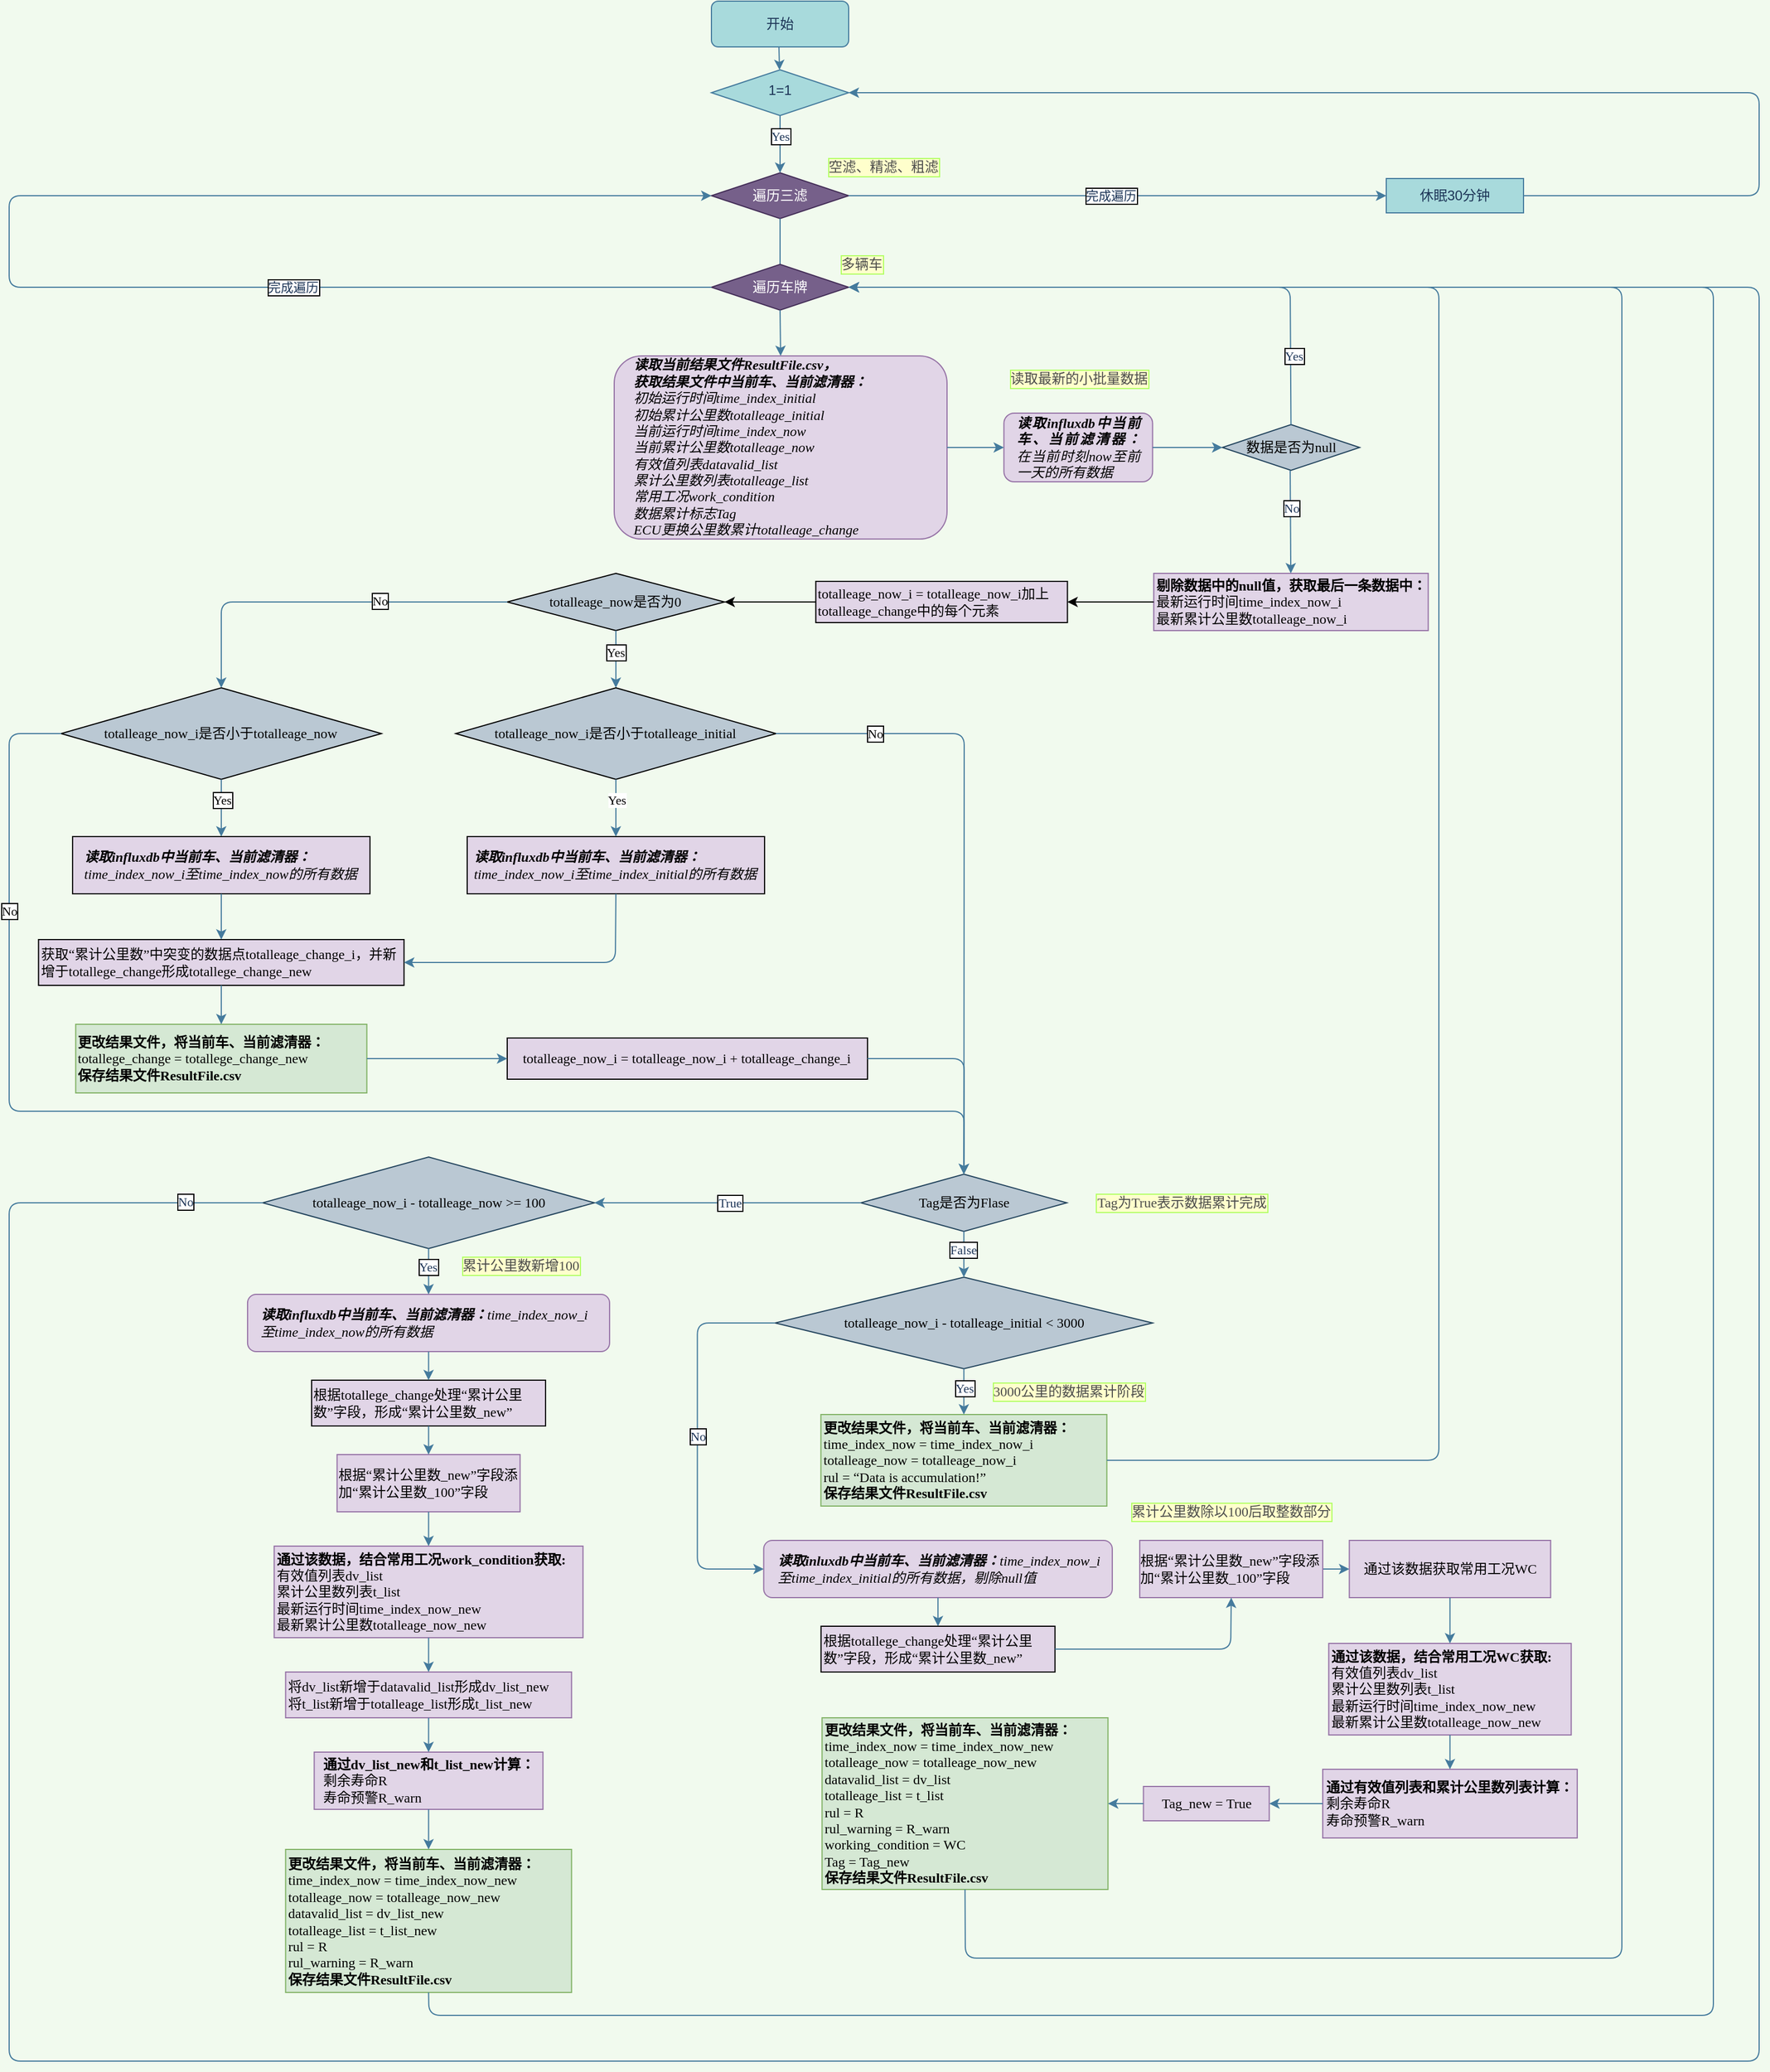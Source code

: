 <mxfile version="17.2.2" type="github">
  <diagram id="C5RBs43oDa-KdzZeNtuy" name="Page-1">
    <mxGraphModel dx="1733" dy="905" grid="1" gridSize="10" guides="1" tooltips="1" connect="1" arrows="1" fold="1" page="1" pageScale="1" pageWidth="3300" pageHeight="4681" background="#F1FAEE" math="0" shadow="0">
      <root>
        <mxCell id="WIyWlLk6GJQsqaUBKTNV-0" />
        <mxCell id="WIyWlLk6GJQsqaUBKTNV-1" parent="WIyWlLk6GJQsqaUBKTNV-0" />
        <mxCell id="WIyWlLk6GJQsqaUBKTNV-3" value="开始" style="rounded=1;whiteSpace=wrap;html=1;fontSize=12;glass=0;strokeWidth=1;shadow=0;fillColor=#A8DADC;strokeColor=#457B9D;fontColor=#1D3557;" parent="WIyWlLk6GJQsqaUBKTNV-1" vertex="1">
          <mxGeometry x="1214" y="140" width="120" height="40" as="geometry" />
        </mxCell>
        <mxCell id="WIyWlLk6GJQsqaUBKTNV-6" value="1=1" style="rhombus;whiteSpace=wrap;html=1;shadow=0;fontFamily=Helvetica;fontSize=12;align=center;strokeWidth=1;spacing=6;spacingTop=-4;fillColor=#A8DADC;strokeColor=#457B9D;fontColor=#1D3557;" parent="WIyWlLk6GJQsqaUBKTNV-1" vertex="1">
          <mxGeometry x="1214" y="200" width="120" height="40" as="geometry" />
        </mxCell>
        <mxCell id="FsYi8NZGnZM2h-i9JEnJ-3" value="休眠30分钟" style="rounded=0;whiteSpace=wrap;html=1;sketch=0;fontColor=#1D3557;strokeColor=#457B9D;fillColor=#A8DADC;" parent="WIyWlLk6GJQsqaUBKTNV-1" vertex="1">
          <mxGeometry x="1804" y="295" width="120" height="30" as="geometry" />
        </mxCell>
        <mxCell id="FsYi8NZGnZM2h-i9JEnJ-4" value="" style="endArrow=classic;html=1;rounded=1;sketch=0;fontColor=#1D3557;strokeColor=#457B9D;fillColor=#A8DADC;curved=0;entryX=1;entryY=0.5;entryDx=0;entryDy=0;exitX=1;exitY=0.5;exitDx=0;exitDy=0;" parent="WIyWlLk6GJQsqaUBKTNV-1" source="FsYi8NZGnZM2h-i9JEnJ-3" target="WIyWlLk6GJQsqaUBKTNV-6" edge="1">
          <mxGeometry width="50" height="50" relative="1" as="geometry">
            <mxPoint x="1334" y="490" as="sourcePoint" />
            <mxPoint x="1384" y="440" as="targetPoint" />
            <Array as="points">
              <mxPoint x="2130" y="310" />
              <mxPoint x="2130" y="220" />
            </Array>
          </mxGeometry>
        </mxCell>
        <mxCell id="FsYi8NZGnZM2h-i9JEnJ-14" value="遍历三滤" style="rhombus;whiteSpace=wrap;html=1;rounded=0;sketch=0;fontColor=#ffffff;strokeColor=#432D57;fillColor=#76608a;" parent="WIyWlLk6GJQsqaUBKTNV-1" vertex="1">
          <mxGeometry x="1214" y="290" width="120" height="40" as="geometry" />
        </mxCell>
        <mxCell id="FsYi8NZGnZM2h-i9JEnJ-18" value="" style="endArrow=classic;html=1;rounded=1;sketch=0;fontColor=#1D3557;strokeColor=#457B9D;fillColor=#A8DADC;curved=0;entryX=0;entryY=0.5;entryDx=0;entryDy=0;" parent="WIyWlLk6GJQsqaUBKTNV-1" target="FsYi8NZGnZM2h-i9JEnJ-3" edge="1">
          <mxGeometry width="50" height="50" relative="1" as="geometry">
            <mxPoint x="1334" y="310" as="sourcePoint" />
            <mxPoint x="2194" y="750" as="targetPoint" />
            <Array as="points" />
          </mxGeometry>
        </mxCell>
        <mxCell id="FsYi8NZGnZM2h-i9JEnJ-60" value="完成遍历" style="edgeLabel;html=1;align=center;verticalAlign=middle;resizable=0;points=[];fontColor=#1D3557;labelBorderColor=default;" parent="FsYi8NZGnZM2h-i9JEnJ-18" vertex="1" connectable="0">
          <mxGeometry x="-0.802" y="1" relative="1" as="geometry">
            <mxPoint x="182" y="1" as="offset" />
          </mxGeometry>
        </mxCell>
        <mxCell id="FsYi8NZGnZM2h-i9JEnJ-20" value="" style="endArrow=classic;html=1;rounded=1;labelBackgroundColor=default;sketch=0;fontColor=#1D3557;strokeColor=#457B9D;fillColor=#A8DADC;curved=0;entryX=0.5;entryY=0;entryDx=0;entryDy=0;" parent="WIyWlLk6GJQsqaUBKTNV-1" edge="1">
          <mxGeometry width="50" height="50" relative="1" as="geometry">
            <mxPoint x="1274" y="330" as="sourcePoint" />
            <mxPoint x="1274" y="390" as="targetPoint" />
          </mxGeometry>
        </mxCell>
        <mxCell id="FsYi8NZGnZM2h-i9JEnJ-21" value="遍历车牌" style="rhombus;whiteSpace=wrap;html=1;rounded=0;labelBackgroundColor=none;sketch=0;fontColor=#ffffff;strokeColor=#432D57;fillColor=#76608a;" parent="WIyWlLk6GJQsqaUBKTNV-1" vertex="1">
          <mxGeometry x="1214" y="370" width="120" height="40" as="geometry" />
        </mxCell>
        <mxCell id="FsYi8NZGnZM2h-i9JEnJ-23" value="" style="endArrow=classic;html=1;rounded=1;labelBackgroundColor=none;sketch=0;fontColor=#1D3557;strokeColor=#457B9D;fillColor=#A8DADC;curved=0;entryX=0.5;entryY=0;entryDx=0;entryDy=0;" parent="WIyWlLk6GJQsqaUBKTNV-1" target="FsYi8NZGnZM2h-i9JEnJ-14" edge="1">
          <mxGeometry width="50" height="50" relative="1" as="geometry">
            <mxPoint x="1274" y="240" as="sourcePoint" />
            <mxPoint x="1324" y="190" as="targetPoint" />
          </mxGeometry>
        </mxCell>
        <mxCell id="FsYi8NZGnZM2h-i9JEnJ-30" value="Yes" style="edgeLabel;html=1;align=center;verticalAlign=middle;resizable=0;points=[];fontColor=#1D3557;fontFamily=Times New Roman;labelBorderColor=default;" parent="FsYi8NZGnZM2h-i9JEnJ-23" vertex="1" connectable="0">
          <mxGeometry x="-0.293" relative="1" as="geometry">
            <mxPoint as="offset" />
          </mxGeometry>
        </mxCell>
        <mxCell id="FsYi8NZGnZM2h-i9JEnJ-24" value="&lt;div align=&quot;justify&quot;&gt;&lt;b&gt;读取influxdb中当前车、当前滤清器：&lt;/b&gt;在当前时刻now至前一天的所有数据&lt;/div&gt;" style="rounded=1;whiteSpace=wrap;html=1;labelBackgroundColor=none;sketch=0;strokeColor=#9673a6;fillColor=#e1d5e7;fontFamily=Times New Roman;glass=0;shadow=0;fontStyle=2;spacingLeft=10;spacingRight=10;" parent="WIyWlLk6GJQsqaUBKTNV-1" vertex="1">
          <mxGeometry x="1469.71" y="500" width="130" height="60" as="geometry" />
        </mxCell>
        <mxCell id="FsYi8NZGnZM2h-i9JEnJ-25" value="数据是否为null" style="rhombus;whiteSpace=wrap;html=1;rounded=0;labelBackgroundColor=none;sketch=0;strokeColor=#23445d;fillColor=#bac8d3;fontFamily=Times New Roman;" parent="WIyWlLk6GJQsqaUBKTNV-1" vertex="1">
          <mxGeometry x="1660.71" y="510" width="120" height="40" as="geometry" />
        </mxCell>
        <mxCell id="FsYi8NZGnZM2h-i9JEnJ-28" value="" style="endArrow=classic;html=1;rounded=1;labelBackgroundColor=none;sketch=0;fontColor=#1D3557;strokeColor=#457B9D;fillColor=#A8DADC;curved=0;exitX=0.5;exitY=0;exitDx=0;exitDy=0;entryX=1;entryY=0.5;entryDx=0;entryDy=0;" parent="WIyWlLk6GJQsqaUBKTNV-1" source="FsYi8NZGnZM2h-i9JEnJ-25" target="FsYi8NZGnZM2h-i9JEnJ-21" edge="1">
          <mxGeometry width="50" height="50" relative="1" as="geometry">
            <mxPoint x="1574" y="580" as="sourcePoint" />
            <mxPoint x="1624" y="530" as="targetPoint" />
            <Array as="points">
              <mxPoint x="1720" y="390" />
              <mxPoint x="1434" y="390" />
            </Array>
          </mxGeometry>
        </mxCell>
        <mxCell id="FsYi8NZGnZM2h-i9JEnJ-29" value="Yes" style="edgeLabel;html=1;align=center;verticalAlign=middle;resizable=0;points=[];fontColor=#1D3557;labelBackgroundColor=default;labelBorderColor=default;fontFamily=Times New Roman;" parent="FsYi8NZGnZM2h-i9JEnJ-28" vertex="1" connectable="0">
          <mxGeometry x="0.082" y="-2" relative="1" as="geometry">
            <mxPoint x="156" y="62" as="offset" />
          </mxGeometry>
        </mxCell>
        <mxCell id="FsYi8NZGnZM2h-i9JEnJ-31" value="" style="endArrow=classic;html=1;rounded=1;labelBackgroundColor=none;sketch=0;fontColor=#1D3557;strokeColor=#457B9D;fillColor=#A8DADC;curved=0;exitX=0.5;exitY=1;exitDx=0;exitDy=0;entryX=0.5;entryY=0;entryDx=0;entryDy=0;" parent="WIyWlLk6GJQsqaUBKTNV-1" source="FsYi8NZGnZM2h-i9JEnJ-21" target="FsYi8NZGnZM2h-i9JEnJ-36" edge="1">
          <mxGeometry width="50" height="50" relative="1" as="geometry">
            <mxPoint x="1494" y="660" as="sourcePoint" />
            <mxPoint x="1544" y="610" as="targetPoint" />
          </mxGeometry>
        </mxCell>
        <mxCell id="FsYi8NZGnZM2h-i9JEnJ-32" value="" style="endArrow=classic;html=1;rounded=1;labelBackgroundColor=none;sketch=0;fontColor=#1D3557;strokeColor=#457B9D;fillColor=#A8DADC;curved=0;exitX=1;exitY=0.5;exitDx=0;exitDy=0;" parent="WIyWlLk6GJQsqaUBKTNV-1" source="FsYi8NZGnZM2h-i9JEnJ-24" target="FsYi8NZGnZM2h-i9JEnJ-25" edge="1">
          <mxGeometry width="50" height="50" relative="1" as="geometry">
            <mxPoint x="1494" y="660" as="sourcePoint" />
            <mxPoint x="1544" y="610" as="targetPoint" />
          </mxGeometry>
        </mxCell>
        <mxCell id="FsYi8NZGnZM2h-i9JEnJ-36" value="&lt;div align=&quot;left&quot;&gt;&lt;b&gt;读取当前结果文件ResultFile.csv，&lt;/b&gt;&lt;/div&gt;&lt;div align=&quot;left&quot;&gt;&lt;b&gt;获取结果文件中当前车、当前滤清器：&lt;/b&gt;&lt;/div&gt;&lt;div align=&quot;left&quot;&gt;初始运行时间time_index_initial&lt;/div&gt;&lt;div align=&quot;left&quot;&gt;初始累计公里数totalleage_initial&lt;/div&gt;&lt;div align=&quot;left&quot;&gt;当前运行时间time_index_now&lt;br&gt;&lt;/div&gt;&lt;div align=&quot;left&quot;&gt;当前累计公里数totalleage_now&lt;/div&gt;&lt;div align=&quot;left&quot;&gt;有效值列表datavalid_list&lt;/div&gt;&lt;div align=&quot;left&quot;&gt;累计公里数列表totalleage_list&lt;/div&gt;&lt;div align=&quot;left&quot;&gt;常用工况work_condition&lt;/div&gt;&lt;div align=&quot;left&quot;&gt;数据累计标志Tag&lt;/div&gt;&lt;div align=&quot;left&quot;&gt;ECU更换公里数累计totalleage_change&lt;br&gt;&lt;/div&gt;" style="rounded=1;whiteSpace=wrap;html=1;labelBackgroundColor=none;sketch=0;strokeColor=#9673a6;fillColor=#e1d5e7;align=left;fontFamily=Times New Roman;fontStyle=2;spacingLeft=15;" parent="WIyWlLk6GJQsqaUBKTNV-1" vertex="1">
          <mxGeometry x="1129" y="450" width="291" height="160" as="geometry" />
        </mxCell>
        <mxCell id="FsYi8NZGnZM2h-i9JEnJ-37" value="&lt;div align=&quot;left&quot;&gt;&lt;font face=&quot;Times New Roman&quot;&gt;&lt;b&gt;剔除数据中的null值，获取最后一条数据中：&lt;/b&gt;&lt;/font&gt;&lt;/div&gt;&lt;div align=&quot;left&quot;&gt;&lt;font face=&quot;Times New Roman&quot;&gt;最新运行时间time_index_now_i&lt;/font&gt;&lt;/div&gt;&lt;div align=&quot;left&quot;&gt;&lt;font face=&quot;Times New Roman&quot;&gt;&lt;font face=&quot;Times New Roman&quot;&gt;最新&lt;/font&gt;累计公里数totalleage_now_i&lt;/font&gt;&lt;/div&gt;" style="rounded=0;whiteSpace=wrap;html=1;labelBackgroundColor=none;sketch=0;strokeColor=#9673a6;fillColor=#e1d5e7;align=left;fontFamily=Times New Roman;" parent="WIyWlLk6GJQsqaUBKTNV-1" vertex="1">
          <mxGeometry x="1600.71" y="640" width="240" height="50" as="geometry" />
        </mxCell>
        <mxCell id="FsYi8NZGnZM2h-i9JEnJ-39" value="" style="endArrow=classic;html=1;rounded=1;labelBackgroundColor=none;sketch=0;fontColor=#1D3557;strokeColor=#457B9D;fillColor=#A8DADC;curved=0;" parent="WIyWlLk6GJQsqaUBKTNV-1" target="FsYi8NZGnZM2h-i9JEnJ-37" edge="1">
          <mxGeometry width="50" height="50" relative="1" as="geometry">
            <mxPoint x="1720" y="550" as="sourcePoint" />
            <mxPoint x="1544" y="640" as="targetPoint" />
          </mxGeometry>
        </mxCell>
        <mxCell id="FsYi8NZGnZM2h-i9JEnJ-76" value="No" style="edgeLabel;html=1;align=center;verticalAlign=middle;resizable=0;points=[];fontFamily=Times New Roman;fontColor=#1D3557;labelBorderColor=default;" parent="FsYi8NZGnZM2h-i9JEnJ-39" vertex="1" connectable="0">
          <mxGeometry x="-0.271" y="1" relative="1" as="geometry">
            <mxPoint as="offset" />
          </mxGeometry>
        </mxCell>
        <mxCell id="FsYi8NZGnZM2h-i9JEnJ-42" value="Tag是否为Flase" style="rhombus;whiteSpace=wrap;html=1;rounded=0;labelBackgroundColor=none;labelBorderColor=none;sketch=0;strokeColor=#23445d;fillColor=#bac8d3;fontFamily=Times New Roman;" parent="WIyWlLk6GJQsqaUBKTNV-1" vertex="1">
          <mxGeometry x="1344.71" y="1165" width="180" height="50" as="geometry" />
        </mxCell>
        <mxCell id="FsYi8NZGnZM2h-i9JEnJ-45" value="&lt;font face=&quot;Times New Roman&quot;&gt;totalleage_now_i&lt;/font&gt; - totalleage_initial &amp;lt; 3000" style="rhombus;whiteSpace=wrap;html=1;rounded=0;labelBackgroundColor=none;labelBorderColor=none;sketch=0;strokeColor=#23445d;fillColor=#bac8d3;fontFamily=Times New Roman;" parent="WIyWlLk6GJQsqaUBKTNV-1" vertex="1">
          <mxGeometry x="1269.71" y="1255" width="330" height="80" as="geometry" />
        </mxCell>
        <mxCell id="FsYi8NZGnZM2h-i9JEnJ-47" value="" style="endArrow=classic;html=1;rounded=1;labelBackgroundColor=none;sketch=0;fontColor=#1D3557;strokeColor=#457B9D;fillColor=#A8DADC;curved=0;exitX=0.5;exitY=1;exitDx=0;exitDy=0;entryX=0.5;entryY=0;entryDx=0;entryDy=0;" parent="WIyWlLk6GJQsqaUBKTNV-1" source="FsYi8NZGnZM2h-i9JEnJ-42" target="FsYi8NZGnZM2h-i9JEnJ-45" edge="1">
          <mxGeometry width="50" height="50" relative="1" as="geometry">
            <mxPoint x="1495.71" y="1155" as="sourcePoint" />
            <mxPoint x="1545.71" y="1105" as="targetPoint" />
          </mxGeometry>
        </mxCell>
        <mxCell id="FsYi8NZGnZM2h-i9JEnJ-75" value="False" style="edgeLabel;html=1;align=center;verticalAlign=middle;resizable=0;points=[];fontFamily=Times New Roman;fontColor=#1D3557;labelBorderColor=default;" parent="FsYi8NZGnZM2h-i9JEnJ-47" vertex="1" connectable="0">
          <mxGeometry x="-0.217" y="-1" relative="1" as="geometry">
            <mxPoint as="offset" />
          </mxGeometry>
        </mxCell>
        <mxCell id="FsYi8NZGnZM2h-i9JEnJ-48" value="&lt;div&gt;&lt;b&gt;更改结果文件，将当前车、当前滤清器：&lt;/b&gt;&lt;/div&gt;&lt;div&gt;time_index_now = time_index_now_i&lt;/div&gt;&lt;div&gt;&lt;font face=&quot;Times New Roman&quot;&gt;totalleage_now&lt;/font&gt; = &lt;font face=&quot;Times New Roman&quot;&gt;totalleage_now_i&lt;/font&gt;&lt;/div&gt;&lt;div&gt;rul = “Data is accumulation!”&lt;/div&gt;&lt;div&gt;&lt;b&gt;保存结果文件&lt;/b&gt;&lt;b&gt;ResultFile.csv&lt;/b&gt;&lt;/div&gt;" style="rounded=0;whiteSpace=wrap;html=1;labelBackgroundColor=none;labelBorderColor=none;sketch=0;strokeColor=#82b366;fillColor=#d5e8d4;align=left;fontFamily=Times New Roman;" parent="WIyWlLk6GJQsqaUBKTNV-1" vertex="1">
          <mxGeometry x="1309.71" y="1375" width="250" height="80" as="geometry" />
        </mxCell>
        <mxCell id="FsYi8NZGnZM2h-i9JEnJ-51" value="" style="endArrow=classic;html=1;rounded=1;labelBackgroundColor=none;sketch=0;fontColor=#1D3557;strokeColor=#457B9D;fillColor=#A8DADC;curved=0;exitX=0.5;exitY=1;exitDx=0;exitDy=0;" parent="WIyWlLk6GJQsqaUBKTNV-1" source="FsYi8NZGnZM2h-i9JEnJ-45" target="FsYi8NZGnZM2h-i9JEnJ-48" edge="1">
          <mxGeometry width="50" height="50" relative="1" as="geometry">
            <mxPoint x="1465.71" y="1275" as="sourcePoint" />
            <mxPoint x="1515.71" y="1225" as="targetPoint" />
          </mxGeometry>
        </mxCell>
        <mxCell id="FsYi8NZGnZM2h-i9JEnJ-53" value="Yes" style="edgeLabel;html=1;align=center;verticalAlign=middle;resizable=0;points=[];fontColor=#1D3557;fontFamily=Times New Roman;labelBorderColor=default;" parent="FsYi8NZGnZM2h-i9JEnJ-51" vertex="1" connectable="0">
          <mxGeometry x="-0.35" relative="1" as="geometry">
            <mxPoint y="4" as="offset" />
          </mxGeometry>
        </mxCell>
        <mxCell id="FsYi8NZGnZM2h-i9JEnJ-52" value="" style="endArrow=classic;html=1;rounded=1;labelBackgroundColor=none;sketch=0;fontColor=#1D3557;strokeColor=#457B9D;fillColor=#A8DADC;curved=0;exitX=1;exitY=0.5;exitDx=0;exitDy=0;entryX=1;entryY=0.5;entryDx=0;entryDy=0;" parent="WIyWlLk6GJQsqaUBKTNV-1" source="FsYi8NZGnZM2h-i9JEnJ-48" target="FsYi8NZGnZM2h-i9JEnJ-21" edge="1">
          <mxGeometry width="50" height="50" relative="1" as="geometry">
            <mxPoint x="1563" y="1069" as="sourcePoint" />
            <mxPoint x="1338" y="409" as="targetPoint" />
            <Array as="points">
              <mxPoint x="1850" y="1415" />
              <mxPoint x="1850" y="390" />
            </Array>
          </mxGeometry>
        </mxCell>
        <mxCell id="FsYi8NZGnZM2h-i9JEnJ-57" value="&lt;div align=&quot;left&quot;&gt;&lt;b&gt;读取inluxdb中当前车、当前滤清器：&lt;/b&gt;&lt;font face=&quot;Times New Roman&quot;&gt;time_index_now_i&lt;/font&gt;至time_index_initial的所有数据，剔除null值&lt;/div&gt;" style="rounded=1;whiteSpace=wrap;html=1;labelBackgroundColor=none;labelBorderColor=none;sketch=0;strokeColor=#9673a6;fillColor=#e1d5e7;align=left;fontFamily=Times New Roman;fontStyle=2;spacingLeft=10;spacingRight=5;" parent="WIyWlLk6GJQsqaUBKTNV-1" vertex="1">
          <mxGeometry x="1259.71" y="1485" width="304.75" height="50" as="geometry" />
        </mxCell>
        <mxCell id="FsYi8NZGnZM2h-i9JEnJ-58" value="" style="endArrow=classic;html=1;rounded=1;labelBackgroundColor=none;sketch=0;fontColor=#1D3557;strokeColor=#457B9D;fillColor=#A8DADC;curved=0;entryX=0;entryY=0.5;entryDx=0;entryDy=0;exitX=0;exitY=0.5;exitDx=0;exitDy=0;" parent="WIyWlLk6GJQsqaUBKTNV-1" source="FsYi8NZGnZM2h-i9JEnJ-45" target="FsYi8NZGnZM2h-i9JEnJ-57" edge="1">
          <mxGeometry width="50" height="50" relative="1" as="geometry">
            <mxPoint x="1605.71" y="1295" as="sourcePoint" />
            <mxPoint x="1650.71" y="1235" as="targetPoint" />
            <Array as="points">
              <mxPoint x="1201.71" y="1295" />
              <mxPoint x="1201.71" y="1510" />
            </Array>
          </mxGeometry>
        </mxCell>
        <mxCell id="FsYi8NZGnZM2h-i9JEnJ-59" value="No" style="edgeLabel;html=1;align=center;verticalAlign=middle;resizable=0;points=[];fontColor=#1D3557;fontFamily=Times New Roman;labelBorderColor=default;" parent="FsYi8NZGnZM2h-i9JEnJ-58" vertex="1" connectable="0">
          <mxGeometry x="-0.379" y="-2" relative="1" as="geometry">
            <mxPoint x="2" y="61" as="offset" />
          </mxGeometry>
        </mxCell>
        <mxCell id="FsYi8NZGnZM2h-i9JEnJ-61" value="通过该数据获取常用工况&lt;font face=&quot;Times New Roman&quot;&gt;WC&lt;/font&gt;" style="rounded=0;whiteSpace=wrap;html=1;labelBackgroundColor=none;labelBorderColor=none;sketch=0;strokeColor=#9673a6;fillColor=#e1d5e7;" parent="WIyWlLk6GJQsqaUBKTNV-1" vertex="1">
          <mxGeometry x="1771.71" y="1485" width="176" height="50" as="geometry" />
        </mxCell>
        <mxCell id="FsYi8NZGnZM2h-i9JEnJ-62" value="&lt;div align=&quot;left&quot;&gt;&lt;b&gt;通过该数据，结合常用工况&lt;/b&gt;&lt;b&gt;&lt;font face=&quot;Times New Roman&quot;&gt;WC&lt;/font&gt;获取:&lt;/b&gt;&lt;/div&gt;&lt;div align=&quot;left&quot;&gt;有效值列表dv_list&lt;/div&gt;&lt;div align=&quot;left&quot;&gt;累计公里数列表t_list&lt;/div&gt;&lt;div align=&quot;left&quot;&gt;&lt;font face=&quot;Times New Roman&quot;&gt;最新&lt;/font&gt;运行时间time_index_now_new&lt;/div&gt;&lt;div align=&quot;left&quot;&gt;&lt;font face=&quot;Times New Roman&quot;&gt;最新&lt;/font&gt;累计公里数totalleage_now_new&lt;br&gt;&lt;/div&gt;" style="rounded=0;whiteSpace=wrap;html=1;labelBackgroundColor=none;labelBorderColor=none;sketch=0;fontFamily=Times New Roman;strokeColor=#9673a6;fillColor=#e1d5e7;align=left;" parent="WIyWlLk6GJQsqaUBKTNV-1" vertex="1">
          <mxGeometry x="1753.71" y="1575" width="212" height="80" as="geometry" />
        </mxCell>
        <mxCell id="FsYi8NZGnZM2h-i9JEnJ-63" value="&lt;div align=&quot;left&quot;&gt;&lt;b&gt;通过有效值列表和累计公里数列表计算：&lt;/b&gt;&lt;/div&gt;&lt;div align=&quot;left&quot;&gt;剩余寿命R&lt;/div&gt;&lt;div align=&quot;left&quot;&gt;寿命预警R_warn&lt;br&gt;&lt;/div&gt;" style="rounded=0;whiteSpace=wrap;html=1;labelBackgroundColor=none;labelBorderColor=none;sketch=0;fontFamily=Times New Roman;strokeColor=#9673a6;fillColor=#e1d5e7;" parent="WIyWlLk6GJQsqaUBKTNV-1" vertex="1">
          <mxGeometry x="1748.46" y="1685" width="222.5" height="60" as="geometry" />
        </mxCell>
        <mxCell id="FsYi8NZGnZM2h-i9JEnJ-64" value="" style="endArrow=classic;html=1;rounded=1;labelBackgroundColor=none;sketch=0;fontFamily=Times New Roman;fontColor=#1D3557;strokeColor=#457B9D;fillColor=#A8DADC;curved=0;exitX=1;exitY=0.5;exitDx=0;exitDy=0;" parent="WIyWlLk6GJQsqaUBKTNV-1" source="FsYi8NZGnZM2h-i9JEnJ-94" target="FsYi8NZGnZM2h-i9JEnJ-61" edge="1">
          <mxGeometry width="50" height="50" relative="1" as="geometry">
            <mxPoint x="1645.71" y="1525" as="sourcePoint" />
            <mxPoint x="1695.71" y="1475" as="targetPoint" />
          </mxGeometry>
        </mxCell>
        <mxCell id="FsYi8NZGnZM2h-i9JEnJ-65" value="" style="endArrow=classic;html=1;rounded=1;labelBackgroundColor=none;sketch=0;fontFamily=Times New Roman;fontColor=#1D3557;strokeColor=#457B9D;fillColor=#A8DADC;curved=0;exitX=0.5;exitY=1;exitDx=0;exitDy=0;" parent="WIyWlLk6GJQsqaUBKTNV-1" source="FsYi8NZGnZM2h-i9JEnJ-61" target="FsYi8NZGnZM2h-i9JEnJ-62" edge="1">
          <mxGeometry width="50" height="50" relative="1" as="geometry">
            <mxPoint x="1645.71" y="1525" as="sourcePoint" />
            <mxPoint x="1695.71" y="1475" as="targetPoint" />
          </mxGeometry>
        </mxCell>
        <mxCell id="FsYi8NZGnZM2h-i9JEnJ-66" value="" style="endArrow=classic;html=1;rounded=1;labelBackgroundColor=none;sketch=0;fontFamily=Times New Roman;fontColor=#1D3557;strokeColor=#457B9D;fillColor=#A8DADC;curved=0;exitX=0.5;exitY=1;exitDx=0;exitDy=0;entryX=0.5;entryY=0;entryDx=0;entryDy=0;" parent="WIyWlLk6GJQsqaUBKTNV-1" source="FsYi8NZGnZM2h-i9JEnJ-62" target="FsYi8NZGnZM2h-i9JEnJ-63" edge="1">
          <mxGeometry width="50" height="50" relative="1" as="geometry">
            <mxPoint x="1645.71" y="1525" as="sourcePoint" />
            <mxPoint x="1695.71" y="1475" as="targetPoint" />
          </mxGeometry>
        </mxCell>
        <mxCell id="FsYi8NZGnZM2h-i9JEnJ-67" value="Tag_new = True" style="rounded=0;whiteSpace=wrap;html=1;labelBackgroundColor=none;labelBorderColor=none;sketch=0;fontFamily=Times New Roman;strokeColor=#9673a6;fillColor=#e1d5e7;" parent="WIyWlLk6GJQsqaUBKTNV-1" vertex="1">
          <mxGeometry x="1591.71" y="1700" width="110" height="30" as="geometry" />
        </mxCell>
        <mxCell id="FsYi8NZGnZM2h-i9JEnJ-68" value="" style="endArrow=classic;html=1;rounded=1;labelBackgroundColor=none;sketch=0;fontFamily=Times New Roman;fontColor=#1D3557;strokeColor=#457B9D;fillColor=#A8DADC;curved=0;exitX=0;exitY=0.5;exitDx=0;exitDy=0;" parent="WIyWlLk6GJQsqaUBKTNV-1" source="FsYi8NZGnZM2h-i9JEnJ-63" target="FsYi8NZGnZM2h-i9JEnJ-67" edge="1">
          <mxGeometry width="50" height="50" relative="1" as="geometry">
            <mxPoint x="1645.71" y="1635" as="sourcePoint" />
            <mxPoint x="1695.71" y="1585" as="targetPoint" />
          </mxGeometry>
        </mxCell>
        <mxCell id="FsYi8NZGnZM2h-i9JEnJ-69" value="&lt;div&gt;&lt;b&gt;更改结果文件，将当前车、当前滤清器：&lt;/b&gt;&lt;/div&gt;&lt;div&gt;time_index_now = time_index_now_new&lt;/div&gt;&lt;div&gt;&lt;font face=&quot;Times New Roman&quot;&gt;totalleage_now&lt;/font&gt; = &lt;font face=&quot;Times New Roman&quot;&gt;totalleage_now&lt;/font&gt;_new&lt;/div&gt;&lt;div&gt;datavalid_list = dv_list&lt;br&gt;&lt;/div&gt;&lt;div&gt;&lt;font face=&quot;Times New Roman&quot;&gt;totalleage&lt;/font&gt;_list = t_list&lt;br&gt;&lt;/div&gt;&lt;div&gt;rul = R&lt;/div&gt;&lt;div&gt;rul_warning = R_warn&lt;br&gt;&lt;/div&gt;&lt;div&gt;working_condition = WC&lt;br&gt;&lt;/div&gt;&lt;div&gt;Tag = Tag_new &lt;/div&gt;&lt;div&gt;&lt;b&gt;保存结果文件&lt;/b&gt;&lt;b&gt;ResultFile.csv&lt;/b&gt;&lt;/div&gt;" style="rounded=0;whiteSpace=wrap;html=1;labelBackgroundColor=none;labelBorderColor=none;sketch=0;strokeColor=#82b366;fillColor=#d5e8d4;align=left;fontFamily=Times New Roman;" parent="WIyWlLk6GJQsqaUBKTNV-1" vertex="1">
          <mxGeometry x="1310.71" y="1640" width="250" height="150" as="geometry" />
        </mxCell>
        <mxCell id="FsYi8NZGnZM2h-i9JEnJ-73" value="" style="endArrow=classic;html=1;rounded=1;labelBackgroundColor=none;sketch=0;fontFamily=Times New Roman;fontColor=#1D3557;strokeColor=#457B9D;fillColor=#A8DADC;curved=0;exitX=0;exitY=0.5;exitDx=0;exitDy=0;" parent="WIyWlLk6GJQsqaUBKTNV-1" source="FsYi8NZGnZM2h-i9JEnJ-67" target="FsYi8NZGnZM2h-i9JEnJ-69" edge="1">
          <mxGeometry width="50" height="50" relative="1" as="geometry">
            <mxPoint x="1505.71" y="2035" as="sourcePoint" />
            <mxPoint x="1555.71" y="1985" as="targetPoint" />
          </mxGeometry>
        </mxCell>
        <mxCell id="FsYi8NZGnZM2h-i9JEnJ-74" value="" style="endArrow=classic;html=1;rounded=1;labelBackgroundColor=none;sketch=0;fontFamily=Times New Roman;fontColor=#1D3557;strokeColor=#457B9D;fillColor=#A8DADC;curved=0;exitX=0.5;exitY=1;exitDx=0;exitDy=0;" parent="WIyWlLk6GJQsqaUBKTNV-1" source="FsYi8NZGnZM2h-i9JEnJ-69" edge="1">
          <mxGeometry width="50" height="50" relative="1" as="geometry">
            <mxPoint x="1384" y="1150" as="sourcePoint" />
            <mxPoint x="1334" y="390" as="targetPoint" />
            <Array as="points">
              <mxPoint x="1436" y="1850" />
              <mxPoint x="2010" y="1850" />
              <mxPoint x="2010" y="390" />
            </Array>
          </mxGeometry>
        </mxCell>
        <mxCell id="FsYi8NZGnZM2h-i9JEnJ-77" value="" style="endArrow=classic;html=1;rounded=1;labelBackgroundColor=none;sketch=0;fontFamily=Times New Roman;fontColor=#1D3557;strokeColor=#457B9D;fillColor=#A8DADC;curved=0;exitX=0;exitY=0.5;exitDx=0;exitDy=0;entryX=0;entryY=0.5;entryDx=0;entryDy=0;" parent="WIyWlLk6GJQsqaUBKTNV-1" source="FsYi8NZGnZM2h-i9JEnJ-21" target="FsYi8NZGnZM2h-i9JEnJ-14" edge="1">
          <mxGeometry width="50" height="50" relative="1" as="geometry">
            <mxPoint x="1704" y="590" as="sourcePoint" />
            <mxPoint x="1754" y="540" as="targetPoint" />
            <Array as="points">
              <mxPoint x="600" y="390" />
              <mxPoint x="600" y="310" />
            </Array>
          </mxGeometry>
        </mxCell>
        <mxCell id="FsYi8NZGnZM2h-i9JEnJ-78" value="完成遍历" style="edgeLabel;html=1;align=center;verticalAlign=middle;resizable=0;points=[];fontFamily=Times New Roman;fontColor=#1D3557;labelBorderColor=default;" parent="FsYi8NZGnZM2h-i9JEnJ-77" vertex="1" connectable="0">
          <mxGeometry x="0.096" y="1" relative="1" as="geometry">
            <mxPoint x="225" y="81" as="offset" />
          </mxGeometry>
        </mxCell>
        <mxCell id="FsYi8NZGnZM2h-i9JEnJ-84" value="&lt;font face=&quot;Times New Roman&quot;&gt;totalleage_now_i &lt;/font&gt;-&lt;font face=&quot;Times New Roman&quot;&gt; totalleage_now&lt;/font&gt; &amp;gt;= 100" style="rhombus;whiteSpace=wrap;html=1;rounded=0;labelBackgroundColor=none;labelBorderColor=none;sketch=0;fontFamily=Times New Roman;strokeColor=#23445d;fillColor=#bac8d3;" parent="WIyWlLk6GJQsqaUBKTNV-1" vertex="1">
          <mxGeometry x="821.71" y="1150" width="290" height="80" as="geometry" />
        </mxCell>
        <mxCell id="FsYi8NZGnZM2h-i9JEnJ-85" value="" style="endArrow=classic;html=1;rounded=1;labelBackgroundColor=none;sketch=0;fontFamily=Times New Roman;fontColor=#1D3557;strokeColor=#457B9D;fillColor=#A8DADC;curved=0;exitX=0;exitY=0.5;exitDx=0;exitDy=0;entryX=1;entryY=0.5;entryDx=0;entryDy=0;" parent="WIyWlLk6GJQsqaUBKTNV-1" source="FsYi8NZGnZM2h-i9JEnJ-42" target="FsYi8NZGnZM2h-i9JEnJ-84" edge="1">
          <mxGeometry width="50" height="50" relative="1" as="geometry">
            <mxPoint x="1501.71" y="1385" as="sourcePoint" />
            <mxPoint x="1551.71" y="1335" as="targetPoint" />
          </mxGeometry>
        </mxCell>
        <mxCell id="FsYi8NZGnZM2h-i9JEnJ-86" value="True" style="edgeLabel;html=1;align=center;verticalAlign=middle;resizable=0;points=[];fontFamily=Times New Roman;fontColor=#1D3557;labelBorderColor=default;" parent="FsYi8NZGnZM2h-i9JEnJ-85" vertex="1" connectable="0">
          <mxGeometry x="-0.088" y="3" relative="1" as="geometry">
            <mxPoint x="-9" y="-3" as="offset" />
          </mxGeometry>
        </mxCell>
        <mxCell id="FsYi8NZGnZM2h-i9JEnJ-89" value="" style="endArrow=classic;html=1;rounded=1;labelBackgroundColor=none;sketch=0;fontFamily=Times New Roman;fontColor=#1D3557;strokeColor=#457B9D;fillColor=#A8DADC;curved=0;exitX=0.492;exitY=1.006;exitDx=0;exitDy=0;exitPerimeter=0;" parent="WIyWlLk6GJQsqaUBKTNV-1" source="WIyWlLk6GJQsqaUBKTNV-3" target="WIyWlLk6GJQsqaUBKTNV-6" edge="1">
          <mxGeometry width="50" height="50" relative="1" as="geometry">
            <mxPoint x="1290" y="250" as="sourcePoint" />
            <mxPoint x="1340" y="200" as="targetPoint" />
          </mxGeometry>
        </mxCell>
        <mxCell id="FsYi8NZGnZM2h-i9JEnJ-92" value="&lt;div align=&quot;left&quot;&gt;&lt;b&gt;读取influxdb中当前车、当前滤清器：&lt;/b&gt;&lt;font face=&quot;Times New Roman&quot;&gt;time_index_now_i&lt;/font&gt;至time_index_now的所有数据&lt;/div&gt;" style="rounded=1;whiteSpace=wrap;html=1;labelBackgroundColor=none;labelBorderColor=none;sketch=0;fontFamily=Times New Roman;strokeColor=#9673a6;fillColor=#e1d5e7;align=left;fontStyle=2;spacingLeft=10;spacingRight=10;" parent="WIyWlLk6GJQsqaUBKTNV-1" vertex="1">
          <mxGeometry x="808.46" y="1270" width="316.5" height="50" as="geometry" />
        </mxCell>
        <mxCell id="FsYi8NZGnZM2h-i9JEnJ-94" value="&lt;div align=&quot;left&quot;&gt;根据“累计公里数_new”字段添加“累计公里数_100”字段&lt;br&gt;&lt;/div&gt;" style="rounded=0;whiteSpace=wrap;html=1;labelBackgroundColor=none;labelBorderColor=none;sketch=0;fontFamily=Times New Roman;strokeColor=#9673a6;fillColor=#e1d5e7;" parent="WIyWlLk6GJQsqaUBKTNV-1" vertex="1">
          <mxGeometry x="1588.46" y="1485" width="160" height="50" as="geometry" />
        </mxCell>
        <mxCell id="FsYi8NZGnZM2h-i9JEnJ-96" value="" style="endArrow=classic;html=1;rounded=1;labelBackgroundColor=none;sketch=0;fontFamily=Times New Roman;fontColor=#1D3557;strokeColor=#457B9D;fillColor=#A8DADC;curved=0;exitX=0.5;exitY=1;exitDx=0;exitDy=0;entryX=0.5;entryY=0;entryDx=0;entryDy=0;" parent="WIyWlLk6GJQsqaUBKTNV-1" source="FsYi8NZGnZM2h-i9JEnJ-57" target="09gv-E61fuyjvBYx6QCA-5" edge="1">
          <mxGeometry width="50" height="50" relative="1" as="geometry">
            <mxPoint x="1541.71" y="1665" as="sourcePoint" />
            <mxPoint x="1591.71" y="1615" as="targetPoint" />
          </mxGeometry>
        </mxCell>
        <mxCell id="FsYi8NZGnZM2h-i9JEnJ-97" value="&lt;div align=&quot;left&quot;&gt;根据“累计公里数_new”字段添加“累计公里数_100”字段&lt;br&gt;&lt;/div&gt;" style="rounded=0;whiteSpace=wrap;html=1;labelBackgroundColor=none;labelBorderColor=none;sketch=0;fontFamily=Times New Roman;strokeColor=#9673a6;fillColor=#e1d5e7;" parent="WIyWlLk6GJQsqaUBKTNV-1" vertex="1">
          <mxGeometry x="886.71" y="1410" width="160" height="50" as="geometry" />
        </mxCell>
        <mxCell id="FsYi8NZGnZM2h-i9JEnJ-98" value="" style="endArrow=classic;html=1;rounded=1;labelBackgroundColor=none;sketch=0;fontFamily=Times New Roman;fontColor=#1D3557;strokeColor=#457B9D;fillColor=#A8DADC;curved=0;exitX=0.5;exitY=1;exitDx=0;exitDy=0;" parent="WIyWlLk6GJQsqaUBKTNV-1" source="FsYi8NZGnZM2h-i9JEnJ-84" target="FsYi8NZGnZM2h-i9JEnJ-92" edge="1">
          <mxGeometry width="50" height="50" relative="1" as="geometry">
            <mxPoint x="1481.71" y="1325" as="sourcePoint" />
            <mxPoint x="1531.71" y="1275" as="targetPoint" />
          </mxGeometry>
        </mxCell>
        <mxCell id="FsYi8NZGnZM2h-i9JEnJ-110" value="Yes" style="edgeLabel;html=1;align=center;verticalAlign=middle;resizable=0;points=[];fontFamily=Times New Roman;fontColor=#1D3557;labelBorderColor=default;" parent="FsYi8NZGnZM2h-i9JEnJ-98" vertex="1" connectable="0">
          <mxGeometry x="-0.474" y="-1" relative="1" as="geometry">
            <mxPoint y="5" as="offset" />
          </mxGeometry>
        </mxCell>
        <mxCell id="FsYi8NZGnZM2h-i9JEnJ-100" value="&lt;div align=&quot;left&quot;&gt;&lt;b&gt;通过该数据，结合常用工况&lt;/b&gt;&lt;b&gt;work_condition获取:&lt;/b&gt;&lt;/div&gt;&lt;div align=&quot;left&quot;&gt;有效值列表dv_list&lt;/div&gt;&lt;div align=&quot;left&quot;&gt;累计公里数列表t_list&lt;/div&gt;&lt;div align=&quot;left&quot;&gt;&lt;font face=&quot;Times New Roman&quot;&gt;最新&lt;/font&gt;运行时间time_index_now_new&lt;/div&gt;&lt;div align=&quot;left&quot;&gt;&lt;font face=&quot;Times New Roman&quot;&gt;最新&lt;/font&gt;累计公里数totalleage_now_new&lt;br&gt;&lt;/div&gt;" style="rounded=0;whiteSpace=wrap;html=1;labelBackgroundColor=none;labelBorderColor=none;sketch=0;fontFamily=Times New Roman;strokeColor=#9673a6;fillColor=#e1d5e7;align=left;" parent="WIyWlLk6GJQsqaUBKTNV-1" vertex="1">
          <mxGeometry x="831.71" y="1490" width="270" height="80" as="geometry" />
        </mxCell>
        <mxCell id="FsYi8NZGnZM2h-i9JEnJ-101" value="&lt;div&gt;将dv_list新增于datavalid_list形成dv_list_new&lt;/div&gt;&lt;div&gt;将t_list新增于totalleage_list形成t_list_new&lt;br&gt;&lt;/div&gt;" style="rounded=0;whiteSpace=wrap;html=1;labelBackgroundColor=none;labelBorderColor=none;sketch=0;fontFamily=Times New Roman;strokeColor=#9673a6;fillColor=#e1d5e7;align=left;" parent="WIyWlLk6GJQsqaUBKTNV-1" vertex="1">
          <mxGeometry x="841.71" y="1600" width="250" height="40" as="geometry" />
        </mxCell>
        <mxCell id="FsYi8NZGnZM2h-i9JEnJ-102" value="&lt;div align=&quot;left&quot;&gt;&lt;b&gt;通过&lt;/b&gt;&lt;b&gt;dv_list_new和&lt;/b&gt;&lt;b&gt;t_list_new计算：&lt;/b&gt;&lt;/div&gt;&lt;div align=&quot;left&quot;&gt;剩余寿命R&lt;/div&gt;&lt;div align=&quot;left&quot;&gt;寿命预警R_warn&lt;br&gt;&lt;/div&gt;" style="rounded=0;whiteSpace=wrap;html=1;labelBackgroundColor=none;labelBorderColor=none;sketch=0;fontFamily=Times New Roman;strokeColor=#9673a6;fillColor=#e1d5e7;" parent="WIyWlLk6GJQsqaUBKTNV-1" vertex="1">
          <mxGeometry x="866.71" y="1670" width="200" height="50" as="geometry" />
        </mxCell>
        <mxCell id="FsYi8NZGnZM2h-i9JEnJ-103" value="&lt;div&gt;&lt;b&gt;更改结果文件，将当前车、当前滤清器：&lt;/b&gt;&lt;/div&gt;&lt;div&gt;time_index_now = time_index_now_new&lt;/div&gt;&lt;div&gt;&lt;font face=&quot;Times New Roman&quot;&gt;totalleage_now&lt;/font&gt; = &lt;font face=&quot;Times New Roman&quot;&gt;totalleage_now&lt;/font&gt;_new&lt;/div&gt;&lt;div&gt;datavalid_list = dv_list_new&lt;br&gt;&lt;/div&gt;&lt;div&gt;&lt;font face=&quot;Times New Roman&quot;&gt;totalleage&lt;/font&gt;_list = t_list_new&lt;br&gt;&lt;/div&gt;&lt;div&gt;rul = R&lt;/div&gt;rul_warning = R_warn&lt;div&gt;&lt;b&gt;保存结果文件&lt;/b&gt;&lt;b&gt;ResultFile.csv&lt;/b&gt;&lt;/div&gt;" style="rounded=0;whiteSpace=wrap;html=1;labelBackgroundColor=none;labelBorderColor=none;sketch=0;strokeColor=#82b366;fillColor=#d5e8d4;align=left;fontFamily=Times New Roman;" parent="WIyWlLk6GJQsqaUBKTNV-1" vertex="1">
          <mxGeometry x="841.71" y="1755" width="250" height="125" as="geometry" />
        </mxCell>
        <mxCell id="FsYi8NZGnZM2h-i9JEnJ-104" value="" style="endArrow=classic;html=1;rounded=1;labelBackgroundColor=none;sketch=0;fontFamily=Times New Roman;fontColor=#1D3557;strokeColor=#457B9D;fillColor=#A8DADC;curved=0;exitX=0.5;exitY=1;exitDx=0;exitDy=0;" parent="WIyWlLk6GJQsqaUBKTNV-1" source="FsYi8NZGnZM2h-i9JEnJ-97" target="FsYi8NZGnZM2h-i9JEnJ-100" edge="1">
          <mxGeometry width="50" height="50" relative="1" as="geometry">
            <mxPoint x="1261.71" y="1670" as="sourcePoint" />
            <mxPoint x="1311.71" y="1620" as="targetPoint" />
          </mxGeometry>
        </mxCell>
        <mxCell id="FsYi8NZGnZM2h-i9JEnJ-105" value="" style="endArrow=classic;html=1;rounded=1;labelBackgroundColor=none;sketch=0;fontFamily=Times New Roman;fontColor=#1D3557;strokeColor=#457B9D;fillColor=#A8DADC;curved=0;exitX=0.5;exitY=1;exitDx=0;exitDy=0;" parent="WIyWlLk6GJQsqaUBKTNV-1" source="FsYi8NZGnZM2h-i9JEnJ-100" target="FsYi8NZGnZM2h-i9JEnJ-101" edge="1">
          <mxGeometry width="50" height="50" relative="1" as="geometry">
            <mxPoint x="1241.71" y="1670" as="sourcePoint" />
            <mxPoint x="1291.71" y="1620" as="targetPoint" />
          </mxGeometry>
        </mxCell>
        <mxCell id="FsYi8NZGnZM2h-i9JEnJ-106" value="" style="endArrow=classic;html=1;rounded=1;labelBackgroundColor=none;sketch=0;fontFamily=Times New Roman;fontColor=#1D3557;strokeColor=#457B9D;fillColor=#A8DADC;curved=0;exitX=0.5;exitY=1;exitDx=0;exitDy=0;" parent="WIyWlLk6GJQsqaUBKTNV-1" source="FsYi8NZGnZM2h-i9JEnJ-101" target="FsYi8NZGnZM2h-i9JEnJ-102" edge="1">
          <mxGeometry width="50" height="50" relative="1" as="geometry">
            <mxPoint x="1241.71" y="1670" as="sourcePoint" />
            <mxPoint x="1291.71" y="1620" as="targetPoint" />
          </mxGeometry>
        </mxCell>
        <mxCell id="FsYi8NZGnZM2h-i9JEnJ-107" value="" style="endArrow=classic;html=1;rounded=1;labelBackgroundColor=none;sketch=0;fontFamily=Times New Roman;fontColor=#1D3557;strokeColor=#457B9D;fillColor=#A8DADC;curved=0;exitX=0.5;exitY=1;exitDx=0;exitDy=0;entryX=0.5;entryY=0;entryDx=0;entryDy=0;" parent="WIyWlLk6GJQsqaUBKTNV-1" source="FsYi8NZGnZM2h-i9JEnJ-102" target="FsYi8NZGnZM2h-i9JEnJ-103" edge="1">
          <mxGeometry width="50" height="50" relative="1" as="geometry">
            <mxPoint x="1241.71" y="1670" as="sourcePoint" />
            <mxPoint x="1291.71" y="1620" as="targetPoint" />
          </mxGeometry>
        </mxCell>
        <mxCell id="FsYi8NZGnZM2h-i9JEnJ-108" value="" style="endArrow=classic;html=1;rounded=1;labelBackgroundColor=none;sketch=0;fontFamily=Times New Roman;fontColor=#1D3557;strokeColor=#457B9D;fillColor=#A8DADC;curved=0;exitX=0.5;exitY=1;exitDx=0;exitDy=0;entryX=1;entryY=0.5;entryDx=0;entryDy=0;" parent="WIyWlLk6GJQsqaUBKTNV-1" source="FsYi8NZGnZM2h-i9JEnJ-103" target="FsYi8NZGnZM2h-i9JEnJ-21" edge="1">
          <mxGeometry width="50" height="50" relative="1" as="geometry">
            <mxPoint x="1300" y="1210" as="sourcePoint" />
            <mxPoint x="1340" y="410" as="targetPoint" />
            <Array as="points">
              <mxPoint x="967" y="1900" />
              <mxPoint x="2090" y="1900" />
              <mxPoint x="2090" y="390" />
            </Array>
          </mxGeometry>
        </mxCell>
        <mxCell id="FsYi8NZGnZM2h-i9JEnJ-109" value="" style="endArrow=classic;html=1;rounded=1;labelBackgroundColor=none;sketch=0;fontFamily=Times New Roman;fontColor=#1D3557;strokeColor=#457B9D;fillColor=#A8DADC;curved=0;exitX=0;exitY=0.5;exitDx=0;exitDy=0;entryX=1;entryY=0.5;entryDx=0;entryDy=0;" parent="WIyWlLk6GJQsqaUBKTNV-1" source="FsYi8NZGnZM2h-i9JEnJ-84" target="FsYi8NZGnZM2h-i9JEnJ-21" edge="1">
          <mxGeometry width="50" height="50" relative="1" as="geometry">
            <mxPoint x="1680" y="1010" as="sourcePoint" />
            <mxPoint x="1340" y="400" as="targetPoint" />
            <Array as="points">
              <mxPoint x="600" y="1190" />
              <mxPoint x="600" y="1940" />
              <mxPoint x="2130" y="1940" />
              <mxPoint x="2130" y="390" />
            </Array>
          </mxGeometry>
        </mxCell>
        <mxCell id="FsYi8NZGnZM2h-i9JEnJ-111" value="No" style="edgeLabel;html=1;align=center;verticalAlign=middle;resizable=0;points=[];fontFamily=Times New Roman;fontColor=#1D3557;labelBorderColor=default;" parent="FsYi8NZGnZM2h-i9JEnJ-109" vertex="1" connectable="0">
          <mxGeometry x="-0.972" y="-1" relative="1" as="geometry">
            <mxPoint as="offset" />
          </mxGeometry>
        </mxCell>
        <mxCell id="FsYi8NZGnZM2h-i9JEnJ-114" value="Tag为True表示数据累计完成" style="text;html=1;align=center;verticalAlign=middle;resizable=0;points=[];autosize=1;strokeColor=none;fillColor=none;fontFamily=Times New Roman;fontColor=#4D4D4D;fontStyle=0;labelBackgroundColor=#FFFFCC;labelBorderColor=#B3FF66;" parent="WIyWlLk6GJQsqaUBKTNV-1" vertex="1">
          <mxGeometry x="1544.71" y="1180" width="160" height="20" as="geometry" />
        </mxCell>
        <mxCell id="FsYi8NZGnZM2h-i9JEnJ-115" value="空滤、精滤、粗滤" style="text;html=1;align=center;verticalAlign=middle;resizable=0;points=[];autosize=1;strokeColor=none;fillColor=none;fontFamily=Times New Roman;fontColor=#4D4D4D;fontStyle=0;labelBackgroundColor=#FFFFCC;labelBorderColor=#B3FF66;spacingRight=10;spacingLeft=10;spacing=2;" parent="WIyWlLk6GJQsqaUBKTNV-1" vertex="1">
          <mxGeometry x="1294" y="275" width="140" height="20" as="geometry" />
        </mxCell>
        <mxCell id="FsYi8NZGnZM2h-i9JEnJ-116" value="读取最新的小批量数据" style="text;html=1;align=center;verticalAlign=middle;resizable=0;points=[];autosize=1;strokeColor=none;fillColor=none;fontFamily=Times New Roman;fontColor=#4D4D4D;fontStyle=0;labelBackgroundColor=#FFFFCC;labelBorderColor=#B3FF66;spacingRight=10;spacingLeft=10;spacing=2;" parent="WIyWlLk6GJQsqaUBKTNV-1" vertex="1">
          <mxGeometry x="1454.71" y="460" width="160" height="20" as="geometry" />
        </mxCell>
        <mxCell id="FsYi8NZGnZM2h-i9JEnJ-117" value="3000公里的数据累计阶段" style="text;html=1;align=center;verticalAlign=middle;resizable=0;points=[];autosize=1;strokeColor=none;fillColor=none;fontFamily=Times New Roman;fontColor=#4D4D4D;fontStyle=0;labelBackgroundColor=#FFFFCC;labelBorderColor=#B3FF66;" parent="WIyWlLk6GJQsqaUBKTNV-1" vertex="1">
          <mxGeometry x="1450.71" y="1345" width="150" height="20" as="geometry" />
        </mxCell>
        <mxCell id="FsYi8NZGnZM2h-i9JEnJ-118" value="累计公里数新增100" style="text;html=1;align=center;verticalAlign=middle;resizable=0;points=[];autosize=1;strokeColor=none;fillColor=none;fontFamily=Times New Roman;fontColor=#4D4D4D;fontStyle=0;labelBackgroundColor=#FFFFCC;labelBorderColor=#B3FF66;" parent="WIyWlLk6GJQsqaUBKTNV-1" vertex="1">
          <mxGeometry x="986.71" y="1235" width="120" height="20" as="geometry" />
        </mxCell>
        <mxCell id="FsYi8NZGnZM2h-i9JEnJ-119" value="多辆车" style="text;html=1;align=center;verticalAlign=middle;resizable=0;points=[];autosize=1;strokeColor=none;fillColor=none;fontFamily=Times New Roman;fontColor=#4D4D4D;fontStyle=0;labelBackgroundColor=#FFFFCC;labelBorderColor=#B3FF66;spacingRight=10;spacingLeft=10;spacing=2;" parent="WIyWlLk6GJQsqaUBKTNV-1" vertex="1">
          <mxGeometry x="1305.25" y="360" width="80" height="20" as="geometry" />
        </mxCell>
        <mxCell id="FsYi8NZGnZM2h-i9JEnJ-120" value="累计公里数除以100后取整数部分" style="text;html=1;align=center;verticalAlign=middle;resizable=0;points=[];autosize=1;strokeColor=none;fillColor=none;fontFamily=Times New Roman;fontColor=#4D4D4D;fontStyle=0;labelBackgroundColor=#FFFFCC;labelBorderColor=#B3FF66;" parent="WIyWlLk6GJQsqaUBKTNV-1" vertex="1">
          <mxGeometry x="1573.46" y="1450" width="190" height="20" as="geometry" />
        </mxCell>
        <mxCell id="ttKVwPnGXLAYkh8J1mRo-0" value="totalleage_now是否为0" style="rhombus;whiteSpace=wrap;html=1;fontFamily=Times New Roman;fillColor=#BAC8D3;" parent="WIyWlLk6GJQsqaUBKTNV-1" vertex="1">
          <mxGeometry x="1035.46" y="640" width="190" height="50" as="geometry" />
        </mxCell>
        <mxCell id="ttKVwPnGXLAYkh8J1mRo-2" value="" style="endArrow=classic;html=1;rounded=1;fontFamily=Times New Roman;exitX=0.5;exitY=1;exitDx=0;exitDy=0;strokeColor=#457B9D;" parent="WIyWlLk6GJQsqaUBKTNV-1" source="ttKVwPnGXLAYkh8J1mRo-0" edge="1">
          <mxGeometry width="50" height="50" relative="1" as="geometry">
            <mxPoint x="1245.46" y="860" as="sourcePoint" />
            <mxPoint x="1130.46" y="740" as="targetPoint" />
          </mxGeometry>
        </mxCell>
        <mxCell id="ttKVwPnGXLAYkh8J1mRo-3" value="Yes" style="edgeLabel;html=1;align=center;verticalAlign=middle;resizable=0;points=[];fontFamily=Times New Roman;labelBorderColor=default;" parent="ttKVwPnGXLAYkh8J1mRo-2" vertex="1" connectable="0">
          <mxGeometry x="-0.515" y="-1" relative="1" as="geometry">
            <mxPoint y="7" as="offset" />
          </mxGeometry>
        </mxCell>
        <mxCell id="ttKVwPnGXLAYkh8J1mRo-4" value="&lt;font face=&quot;Times New Roman&quot;&gt;totalleage_now_i&lt;/font&gt;是否小于totalleage_initial " style="rhombus;whiteSpace=wrap;html=1;fontFamily=Times New Roman;fillColor=#BAC8D3;" parent="WIyWlLk6GJQsqaUBKTNV-1" vertex="1">
          <mxGeometry x="990.46" y="740" width="280" height="80" as="geometry" />
        </mxCell>
        <mxCell id="ttKVwPnGXLAYkh8J1mRo-5" value="&lt;div align=&quot;left&quot;&gt;&lt;b&gt;读取influxdb中当前车、当前滤清器：&lt;/b&gt;&lt;/div&gt;&lt;div align=&quot;left&quot;&gt;&lt;font face=&quot;Times New Roman&quot;&gt;time_index_now_i&lt;/font&gt;至time_index_initial的所有数据&lt;/div&gt;" style="rounded=0;whiteSpace=wrap;html=1;fontFamily=Times New Roman;fillColor=#E1D5E7;fontStyle=2" parent="WIyWlLk6GJQsqaUBKTNV-1" vertex="1">
          <mxGeometry x="1000.46" y="870" width="260" height="50" as="geometry" />
        </mxCell>
        <mxCell id="ttKVwPnGXLAYkh8J1mRo-6" value="" style="endArrow=classic;html=1;rounded=1;fontFamily=Times New Roman;exitX=0.5;exitY=1;exitDx=0;exitDy=0;strokeColor=#457B9D;" parent="WIyWlLk6GJQsqaUBKTNV-1" source="ttKVwPnGXLAYkh8J1mRo-4" target="ttKVwPnGXLAYkh8J1mRo-5" edge="1">
          <mxGeometry width="50" height="50" relative="1" as="geometry">
            <mxPoint x="795.46" y="850" as="sourcePoint" />
            <mxPoint x="845.46" y="800" as="targetPoint" />
          </mxGeometry>
        </mxCell>
        <mxCell id="ttKVwPnGXLAYkh8J1mRo-7" value="Yes" style="edgeLabel;html=1;align=center;verticalAlign=middle;resizable=0;points=[];fontFamily=Times New Roman;" parent="ttKVwPnGXLAYkh8J1mRo-6" vertex="1" connectable="0">
          <mxGeometry x="-0.493" relative="1" as="geometry">
            <mxPoint y="5" as="offset" />
          </mxGeometry>
        </mxCell>
        <mxCell id="ttKVwPnGXLAYkh8J1mRo-8" value="获取“累计公里数”中突变的数据点totalleage_change_i，并新增于totallege_change形成totallege_change_new" style="rounded=0;whiteSpace=wrap;html=1;fontFamily=Times New Roman;align=left;fillColor=#E1D5E7;" parent="WIyWlLk6GJQsqaUBKTNV-1" vertex="1">
          <mxGeometry x="625.69" y="960" width="319.54" height="40" as="geometry" />
        </mxCell>
        <mxCell id="ttKVwPnGXLAYkh8J1mRo-9" value="" style="endArrow=classic;html=1;rounded=1;fontFamily=Times New Roman;exitX=0.5;exitY=1;exitDx=0;exitDy=0;strokeColor=#457B9D;entryX=1;entryY=0.5;entryDx=0;entryDy=0;" parent="WIyWlLk6GJQsqaUBKTNV-1" source="ttKVwPnGXLAYkh8J1mRo-5" target="ttKVwPnGXLAYkh8J1mRo-8" edge="1">
          <mxGeometry width="50" height="50" relative="1" as="geometry">
            <mxPoint x="735.46" y="1090" as="sourcePoint" />
            <mxPoint x="785.46" y="1040" as="targetPoint" />
            <Array as="points">
              <mxPoint x="1130" y="980" />
            </Array>
          </mxGeometry>
        </mxCell>
        <mxCell id="ttKVwPnGXLAYkh8J1mRo-10" value="&lt;font face=&quot;Times New Roman&quot;&gt;totalleage_now_i&lt;/font&gt;是否小于totalleage_now " style="rhombus;whiteSpace=wrap;html=1;fontFamily=Times New Roman;fillColor=#BAC8D3;" parent="WIyWlLk6GJQsqaUBKTNV-1" vertex="1">
          <mxGeometry x="645.46" y="740" width="280" height="80" as="geometry" />
        </mxCell>
        <mxCell id="ttKVwPnGXLAYkh8J1mRo-11" value="" style="endArrow=classic;html=1;rounded=1;fontFamily=Times New Roman;exitX=0;exitY=0.5;exitDx=0;exitDy=0;entryX=0.5;entryY=0;entryDx=0;entryDy=0;strokeColor=#457B9D;" parent="WIyWlLk6GJQsqaUBKTNV-1" source="ttKVwPnGXLAYkh8J1mRo-0" target="ttKVwPnGXLAYkh8J1mRo-10" edge="1">
          <mxGeometry width="50" height="50" relative="1" as="geometry">
            <mxPoint x="495.46" y="1030" as="sourcePoint" />
            <mxPoint x="545.46" y="980" as="targetPoint" />
            <Array as="points">
              <mxPoint x="785.46" y="665" />
            </Array>
          </mxGeometry>
        </mxCell>
        <mxCell id="ttKVwPnGXLAYkh8J1mRo-12" value="No" style="edgeLabel;html=1;align=center;verticalAlign=middle;resizable=0;points=[];fontFamily=Times New Roman;labelBorderColor=default;" parent="ttKVwPnGXLAYkh8J1mRo-11" vertex="1" connectable="0">
          <mxGeometry x="-0.311" y="2" relative="1" as="geometry">
            <mxPoint y="-3" as="offset" />
          </mxGeometry>
        </mxCell>
        <mxCell id="ttKVwPnGXLAYkh8J1mRo-13" value="" style="endArrow=classic;html=1;rounded=1;fontFamily=Times New Roman;exitX=0.5;exitY=1;exitDx=0;exitDy=0;entryX=0.5;entryY=0;entryDx=0;entryDy=0;strokeColor=#457B9D;" parent="WIyWlLk6GJQsqaUBKTNV-1" source="ttKVwPnGXLAYkh8J1mRo-10" target="ttKVwPnGXLAYkh8J1mRo-15" edge="1">
          <mxGeometry width="50" height="50" relative="1" as="geometry">
            <mxPoint x="1140.46" y="830" as="sourcePoint" />
            <mxPoint x="785.46" y="880" as="targetPoint" />
          </mxGeometry>
        </mxCell>
        <mxCell id="ttKVwPnGXLAYkh8J1mRo-14" value="Yes" style="edgeLabel;html=1;align=center;verticalAlign=middle;resizable=0;points=[];fontFamily=Times New Roman;labelBorderColor=default;" parent="ttKVwPnGXLAYkh8J1mRo-13" vertex="1" connectable="0">
          <mxGeometry x="-0.493" relative="1" as="geometry">
            <mxPoint y="5" as="offset" />
          </mxGeometry>
        </mxCell>
        <mxCell id="ttKVwPnGXLAYkh8J1mRo-15" value="&lt;div align=&quot;left&quot;&gt;&lt;b&gt;读取influxdb中当前车、当前滤清器：&lt;/b&gt;&lt;/div&gt;&lt;div align=&quot;left&quot;&gt;&lt;font face=&quot;Times New Roman&quot;&gt;time_index_now_i&lt;/font&gt;至time_index_now的所有数据&lt;/div&gt;" style="rounded=0;whiteSpace=wrap;html=1;fontFamily=Times New Roman;fillColor=#E1D5E7;fontStyle=2" parent="WIyWlLk6GJQsqaUBKTNV-1" vertex="1">
          <mxGeometry x="655.46" y="870" width="260" height="50" as="geometry" />
        </mxCell>
        <mxCell id="ttKVwPnGXLAYkh8J1mRo-19" value="&lt;font face=&quot;Times New Roman&quot;&gt;totalleage_now_i = &lt;/font&gt;&lt;font face=&quot;Times New Roman&quot;&gt;totalleage_now_i + &lt;/font&gt;totalleage_change_i&lt;font face=&quot;Times New Roman&quot;&gt;&lt;/font&gt;" style="rounded=0;whiteSpace=wrap;html=1;fontFamily=Times New Roman;fillColor=#E1D5E7;" parent="WIyWlLk6GJQsqaUBKTNV-1" vertex="1">
          <mxGeometry x="1035.46" y="1046" width="315" height="36" as="geometry" />
        </mxCell>
        <mxCell id="ttKVwPnGXLAYkh8J1mRo-22" value="" style="endArrow=classic;html=1;rounded=1;fontFamily=Times New Roman;exitX=1;exitY=0.5;exitDx=0;exitDy=0;entryX=0.5;entryY=0;entryDx=0;entryDy=0;strokeColor=#457B9D;" parent="WIyWlLk6GJQsqaUBKTNV-1" source="ttKVwPnGXLAYkh8J1mRo-4" target="FsYi8NZGnZM2h-i9JEnJ-42" edge="1">
          <mxGeometry width="50" height="50" relative="1" as="geometry">
            <mxPoint x="1430" y="890" as="sourcePoint" />
            <mxPoint x="1480" y="840" as="targetPoint" />
            <Array as="points">
              <mxPoint x="1435" y="780" />
            </Array>
          </mxGeometry>
        </mxCell>
        <mxCell id="ttKVwPnGXLAYkh8J1mRo-27" value="No" style="edgeLabel;html=1;align=center;verticalAlign=middle;resizable=0;points=[];fontFamily=Times New Roman;labelBorderColor=default;" parent="ttKVwPnGXLAYkh8J1mRo-22" vertex="1" connectable="0">
          <mxGeometry x="-0.685" y="-3" relative="1" as="geometry">
            <mxPoint y="-3" as="offset" />
          </mxGeometry>
        </mxCell>
        <mxCell id="ttKVwPnGXLAYkh8J1mRo-23" value="" style="endArrow=classic;html=1;rounded=1;fontFamily=Times New Roman;exitX=1;exitY=0.5;exitDx=0;exitDy=0;entryX=0.5;entryY=0;entryDx=0;entryDy=0;strokeColor=#457B9D;" parent="WIyWlLk6GJQsqaUBKTNV-1" source="ttKVwPnGXLAYkh8J1mRo-19" target="FsYi8NZGnZM2h-i9JEnJ-42" edge="1">
          <mxGeometry width="50" height="50" relative="1" as="geometry">
            <mxPoint x="1430" y="890" as="sourcePoint" />
            <mxPoint x="1480" y="840" as="targetPoint" />
            <Array as="points">
              <mxPoint x="1435" y="1064" />
            </Array>
          </mxGeometry>
        </mxCell>
        <mxCell id="ttKVwPnGXLAYkh8J1mRo-24" value="" style="endArrow=classic;html=1;rounded=1;fontFamily=Times New Roman;exitX=0;exitY=0.5;exitDx=0;exitDy=0;entryX=0.5;entryY=0;entryDx=0;entryDy=0;strokeColor=#457B9D;" parent="WIyWlLk6GJQsqaUBKTNV-1" source="ttKVwPnGXLAYkh8J1mRo-10" target="FsYi8NZGnZM2h-i9JEnJ-42" edge="1">
          <mxGeometry width="50" height="50" relative="1" as="geometry">
            <mxPoint x="1430" y="890" as="sourcePoint" />
            <mxPoint x="1480" y="840" as="targetPoint" />
            <Array as="points">
              <mxPoint x="600" y="780" />
              <mxPoint x="600" y="1110" />
              <mxPoint x="1435" y="1110" />
            </Array>
          </mxGeometry>
        </mxCell>
        <mxCell id="ttKVwPnGXLAYkh8J1mRo-26" value="No" style="edgeLabel;html=1;align=center;verticalAlign=middle;resizable=0;points=[];fontFamily=Times New Roman;labelBorderColor=default;" parent="ttKVwPnGXLAYkh8J1mRo-24" vertex="1" connectable="0">
          <mxGeometry x="-0.786" y="2" relative="1" as="geometry">
            <mxPoint x="-2" y="65" as="offset" />
          </mxGeometry>
        </mxCell>
        <mxCell id="ttKVwPnGXLAYkh8J1mRo-29" value="" style="endArrow=classic;html=1;rounded=1;fontFamily=Times New Roman;strokeColor=#457B9D;entryX=0;entryY=0.5;entryDx=0;entryDy=0;exitX=1;exitY=0.5;exitDx=0;exitDy=0;" parent="WIyWlLk6GJQsqaUBKTNV-1" source="FsYi8NZGnZM2h-i9JEnJ-36" target="FsYi8NZGnZM2h-i9JEnJ-24" edge="1">
          <mxGeometry width="50" height="50" relative="1" as="geometry">
            <mxPoint x="1420" y="525" as="sourcePoint" />
            <mxPoint x="1280" y="670" as="targetPoint" />
          </mxGeometry>
        </mxCell>
        <mxCell id="ttKVwPnGXLAYkh8J1mRo-33" value="&lt;font face=&quot;Times New Roman&quot;&gt;totalleage_now_i = &lt;/font&gt;&lt;font face=&quot;Times New Roman&quot;&gt;totalleage_now_i加上 &lt;/font&gt;totalleage_change中的每个元素" style="rounded=0;whiteSpace=wrap;html=1;fontFamily=Times New Roman;fillColor=#E1D5E7;align=left;" parent="WIyWlLk6GJQsqaUBKTNV-1" vertex="1">
          <mxGeometry x="1305.25" y="647" width="220" height="36" as="geometry" />
        </mxCell>
        <mxCell id="ttKVwPnGXLAYkh8J1mRo-36" value="&lt;div&gt;&lt;b&gt;更改结果文件，将当前车、当前滤清器：&lt;/b&gt;&lt;/div&gt;totallege_change = totallege_change_new &lt;div&gt;&lt;b&gt;保存结果文件&lt;/b&gt;&lt;b&gt;ResultFile.csv&lt;/b&gt;&lt;/div&gt;" style="rounded=0;whiteSpace=wrap;html=1;labelBackgroundColor=none;labelBorderColor=none;sketch=0;strokeColor=#82b366;fillColor=#d5e8d4;align=left;fontFamily=Times New Roman;" parent="WIyWlLk6GJQsqaUBKTNV-1" vertex="1">
          <mxGeometry x="658.19" y="1034" width="254.54" height="60" as="geometry" />
        </mxCell>
        <mxCell id="ttKVwPnGXLAYkh8J1mRo-37" value="" style="endArrow=classic;html=1;rounded=1;fontFamily=Times New Roman;strokeColor=#457B9D;exitX=0.5;exitY=1;exitDx=0;exitDy=0;" parent="WIyWlLk6GJQsqaUBKTNV-1" source="ttKVwPnGXLAYkh8J1mRo-15" target="ttKVwPnGXLAYkh8J1mRo-8" edge="1">
          <mxGeometry width="50" height="50" relative="1" as="geometry">
            <mxPoint x="1330" y="1080" as="sourcePoint" />
            <mxPoint x="1380" y="1030" as="targetPoint" />
          </mxGeometry>
        </mxCell>
        <mxCell id="ttKVwPnGXLAYkh8J1mRo-38" value="" style="endArrow=classic;html=1;rounded=1;fontFamily=Times New Roman;strokeColor=#457B9D;exitX=0.5;exitY=1;exitDx=0;exitDy=0;entryX=0.5;entryY=0;entryDx=0;entryDy=0;" parent="WIyWlLk6GJQsqaUBKTNV-1" source="ttKVwPnGXLAYkh8J1mRo-8" target="ttKVwPnGXLAYkh8J1mRo-36" edge="1">
          <mxGeometry width="50" height="50" relative="1" as="geometry">
            <mxPoint x="1330" y="1080" as="sourcePoint" />
            <mxPoint x="1380" y="1030" as="targetPoint" />
          </mxGeometry>
        </mxCell>
        <mxCell id="ttKVwPnGXLAYkh8J1mRo-39" value="" style="endArrow=classic;html=1;rounded=1;fontFamily=Times New Roman;strokeColor=#457B9D;exitX=1;exitY=0.5;exitDx=0;exitDy=0;entryX=0;entryY=0.5;entryDx=0;entryDy=0;" parent="WIyWlLk6GJQsqaUBKTNV-1" source="ttKVwPnGXLAYkh8J1mRo-36" target="ttKVwPnGXLAYkh8J1mRo-19" edge="1">
          <mxGeometry width="50" height="50" relative="1" as="geometry">
            <mxPoint x="1330" y="1080" as="sourcePoint" />
            <mxPoint x="1380" y="1030" as="targetPoint" />
          </mxGeometry>
        </mxCell>
        <mxCell id="09gv-E61fuyjvBYx6QCA-0" value="" style="endArrow=classic;html=1;rounded=0;exitX=0;exitY=0.5;exitDx=0;exitDy=0;entryX=1;entryY=0.5;entryDx=0;entryDy=0;" edge="1" parent="WIyWlLk6GJQsqaUBKTNV-1" source="FsYi8NZGnZM2h-i9JEnJ-37" target="ttKVwPnGXLAYkh8J1mRo-33">
          <mxGeometry width="50" height="50" relative="1" as="geometry">
            <mxPoint x="1170" y="870" as="sourcePoint" />
            <mxPoint x="1220" y="820" as="targetPoint" />
          </mxGeometry>
        </mxCell>
        <mxCell id="09gv-E61fuyjvBYx6QCA-1" value="" style="endArrow=classic;html=1;rounded=0;exitX=0;exitY=0.5;exitDx=0;exitDy=0;entryX=1;entryY=0.5;entryDx=0;entryDy=0;" edge="1" parent="WIyWlLk6GJQsqaUBKTNV-1" source="ttKVwPnGXLAYkh8J1mRo-33" target="ttKVwPnGXLAYkh8J1mRo-0">
          <mxGeometry width="50" height="50" relative="1" as="geometry">
            <mxPoint x="1170" y="870" as="sourcePoint" />
            <mxPoint x="1220" y="820" as="targetPoint" />
          </mxGeometry>
        </mxCell>
        <mxCell id="09gv-E61fuyjvBYx6QCA-2" value="根据totallege_change处理“累计公里数”字段，形成“累计公里数_new”" style="rounded=0;whiteSpace=wrap;html=1;fontFamily=Times New Roman;align=left;fillColor=#E1D5E7;" vertex="1" parent="WIyWlLk6GJQsqaUBKTNV-1">
          <mxGeometry x="864.44" y="1345" width="204.54" height="40" as="geometry" />
        </mxCell>
        <mxCell id="09gv-E61fuyjvBYx6QCA-3" value="" style="endArrow=classic;html=1;rounded=1;fontFamily=Times New Roman;exitX=0.5;exitY=1;exitDx=0;exitDy=0;entryX=0.5;entryY=0;entryDx=0;entryDy=0;strokeColor=#457B9D;" edge="1" parent="WIyWlLk6GJQsqaUBKTNV-1" source="FsYi8NZGnZM2h-i9JEnJ-92" target="09gv-E61fuyjvBYx6QCA-2">
          <mxGeometry width="50" height="50" relative="1" as="geometry">
            <mxPoint x="1180" y="1250" as="sourcePoint" />
            <mxPoint x="1230" y="1200" as="targetPoint" />
          </mxGeometry>
        </mxCell>
        <mxCell id="09gv-E61fuyjvBYx6QCA-4" value="" style="endArrow=classic;html=1;rounded=1;fontFamily=Times New Roman;exitX=0.5;exitY=1;exitDx=0;exitDy=0;entryX=0.5;entryY=0;entryDx=0;entryDy=0;strokeColor=#457B9D;" edge="1" parent="WIyWlLk6GJQsqaUBKTNV-1" source="09gv-E61fuyjvBYx6QCA-2" target="FsYi8NZGnZM2h-i9JEnJ-97">
          <mxGeometry width="50" height="50" relative="1" as="geometry">
            <mxPoint x="1180" y="1250" as="sourcePoint" />
            <mxPoint x="1230" y="1200" as="targetPoint" />
          </mxGeometry>
        </mxCell>
        <mxCell id="09gv-E61fuyjvBYx6QCA-5" value="根据totallege_change处理“累计公里数”字段，形成“累计公里数_new”" style="rounded=0;whiteSpace=wrap;html=1;fontFamily=Times New Roman;align=left;fillColor=#E1D5E7;" vertex="1" parent="WIyWlLk6GJQsqaUBKTNV-1">
          <mxGeometry x="1309.82" y="1560" width="204.54" height="40" as="geometry" />
        </mxCell>
        <mxCell id="09gv-E61fuyjvBYx6QCA-7" value="" style="endArrow=classic;html=1;rounded=1;fontFamily=Times New Roman;strokeColor=#457B9D;exitX=1;exitY=0.5;exitDx=0;exitDy=0;exitPerimeter=0;entryX=0.5;entryY=1;entryDx=0;entryDy=0;" edge="1" parent="WIyWlLk6GJQsqaUBKTNV-1" source="09gv-E61fuyjvBYx6QCA-5" target="FsYi8NZGnZM2h-i9JEnJ-94">
          <mxGeometry width="50" height="50" relative="1" as="geometry">
            <mxPoint x="1470" y="1390" as="sourcePoint" />
            <mxPoint x="1520" y="1340" as="targetPoint" />
            <Array as="points">
              <mxPoint x="1668" y="1580" />
            </Array>
          </mxGeometry>
        </mxCell>
      </root>
    </mxGraphModel>
  </diagram>
</mxfile>
